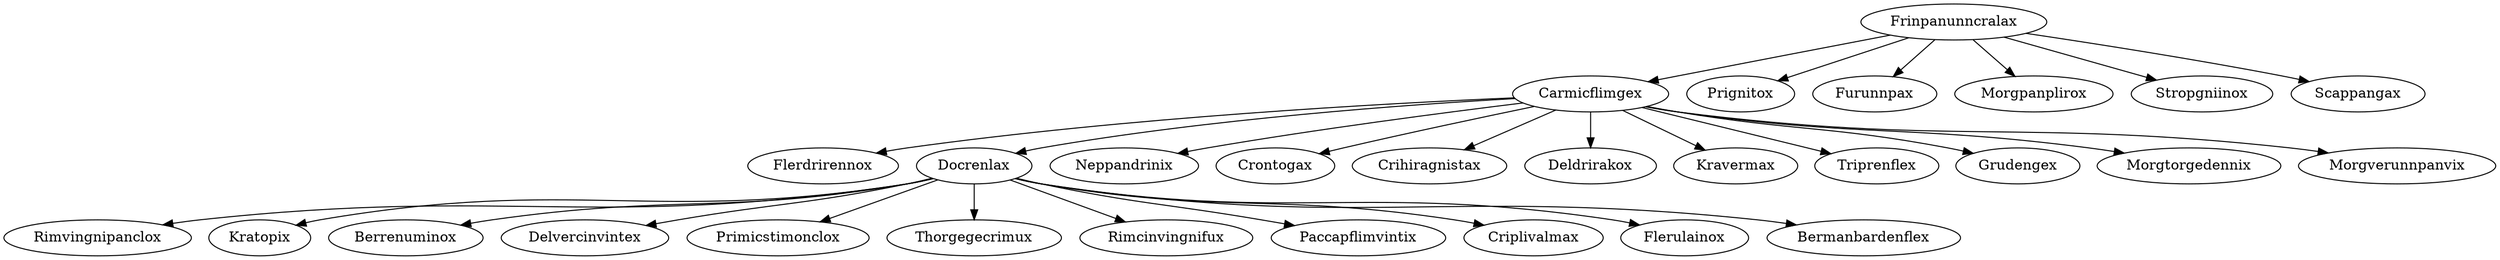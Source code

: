 digraph G{
Frinpanunncralax->Carmicflimgex;
Carmicflimgex->Flerdrirennox;
Frinpanunncralax->Prignitox;
Frinpanunncralax->Furunnpax;
Frinpanunncralax->Morgpanplirox;
Frinpanunncralax->Stropgniinox;
Carmicflimgex->Docrenlax;
Docrenlax->Rimvingnipanclox;
Docrenlax->Kratopix;
Docrenlax->Berrenuminox;
Docrenlax->Delvercinvintex;
Docrenlax->Primicstimonclox;
Carmicflimgex->Neppandrinix;
Carmicflimgex->Crontogax;
Carmicflimgex->Crihiragnistax;
Carmicflimgex->Deldrirakox;
Carmicflimgex->Kravermax;
Carmicflimgex->Triprenflex;
Carmicflimgex->Grudengex;
Carmicflimgex->Morgtorgedennix;
Carmicflimgex->Morgverunnpanvix;
Frinpanunncralax->Scappangax;
Docrenlax->Thorgegecrimux;
Docrenlax->Rimcinvingnifux;
Docrenlax->Paccapflimvintix;
Docrenlax->Criplivalmax;
Docrenlax->Flerulainox;
Docrenlax->Bermanbardenflex;
}
